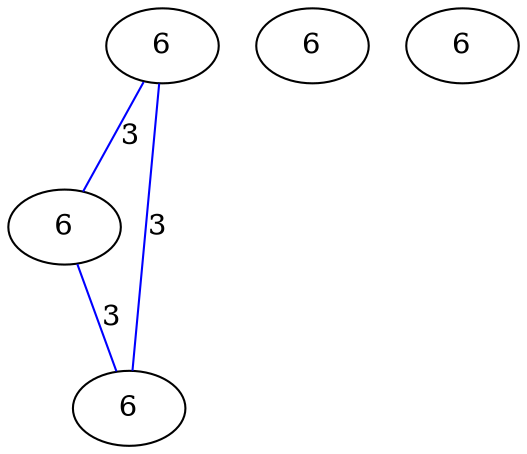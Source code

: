 graph G {
	0 [label="6"];
	1 [label="6"];
	2 [label="6"];
	3 [label="6"];
	4 [label="6"];
	0 -- 1 [label="3", color=blue];
	0 -- 2 [label="3", color=blue];
	1 -- 2 [label="3", color=blue];
}